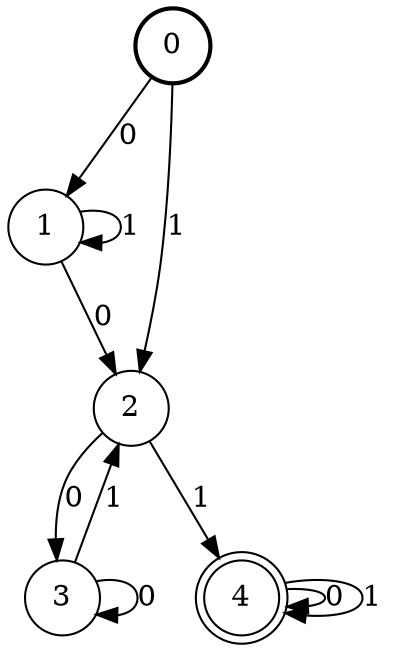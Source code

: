 digraph Automat {
    node [shape = circle];
    0 [style = "bold"];
    0 -> 1 [label = "0"];
    0 -> 2 [label = "1"];
    1 -> 2 [label = "0"];
    1 -> 1 [label = "1"];
    2 -> 3 [label = "0"];
    2 -> 4 [label = "1"];
    3 -> 3 [label = "0"];
    3 -> 2 [label = "1"];
    4 [peripheries=2]
    4 -> 4 [label = "0"];
    4 -> 4 [label = "1"];
}
